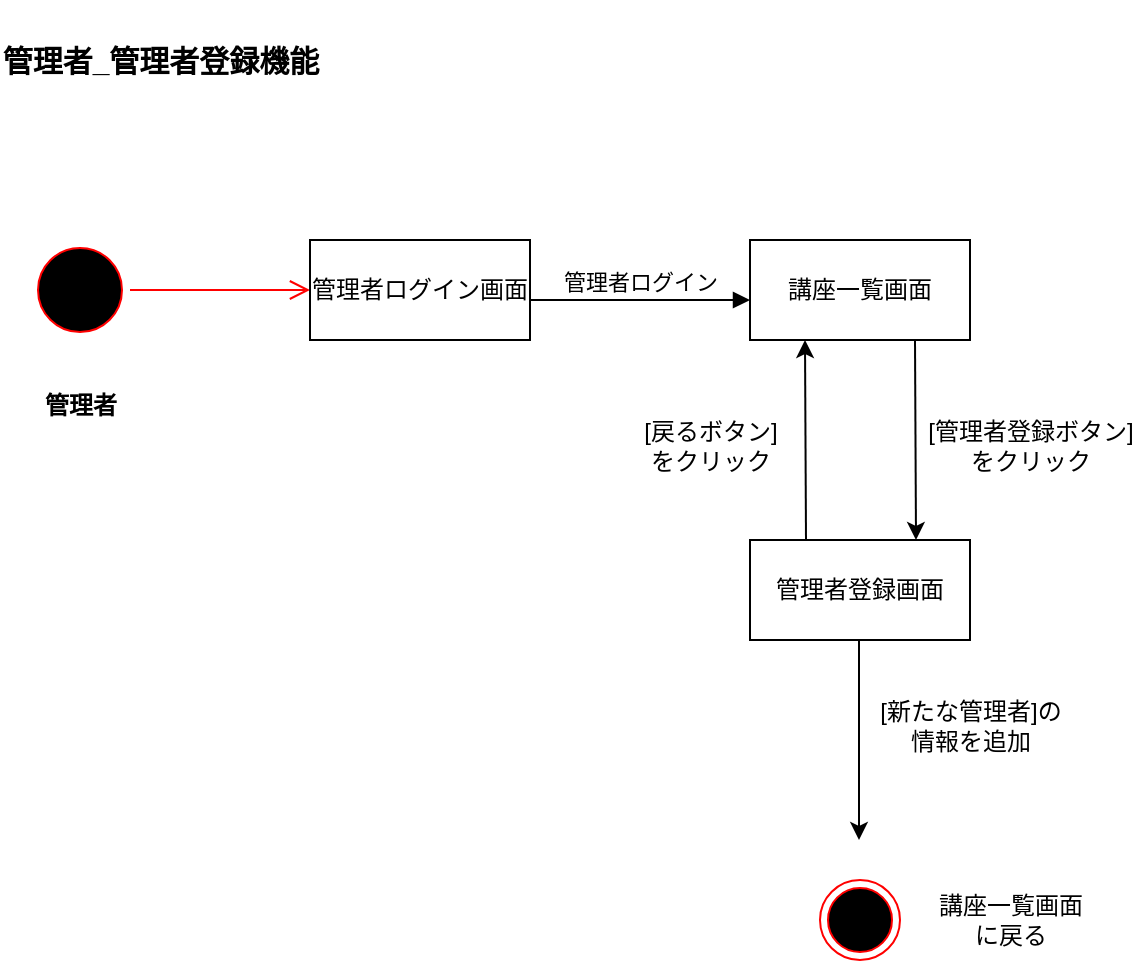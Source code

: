 <mxfile version="21.7.0" type="device">
  <diagram name="ページ1" id="rZqXLZd7nlMIfL8ldDXN">
    <mxGraphModel dx="908" dy="924" grid="1" gridSize="10" guides="1" tooltips="1" connect="1" arrows="1" fold="1" page="1" pageScale="1" pageWidth="827" pageHeight="1169" math="0" shadow="0">
      <root>
        <mxCell id="0" />
        <mxCell id="1" parent="0" />
        <mxCell id="eLcvxQoy1mJ-Kwe2JzoQ-1" value="" style="ellipse;html=1;shape=startState;fillColor=#000000;strokeColor=#ff0000;" vertex="1" parent="1">
          <mxGeometry x="60" y="130" width="50" height="50" as="geometry" />
        </mxCell>
        <mxCell id="eLcvxQoy1mJ-Kwe2JzoQ-2" value="" style="edgeStyle=orthogonalEdgeStyle;html=1;verticalAlign=bottom;endArrow=open;endSize=8;strokeColor=#ff0000;rounded=0;" edge="1" source="eLcvxQoy1mJ-Kwe2JzoQ-1" parent="1">
          <mxGeometry relative="1" as="geometry">
            <mxPoint x="200" y="155" as="targetPoint" />
          </mxGeometry>
        </mxCell>
        <mxCell id="eLcvxQoy1mJ-Kwe2JzoQ-4" value="管理者_管理者登録機能" style="text;align=center;fontStyle=1;verticalAlign=middle;spacingLeft=3;spacingRight=3;strokeColor=none;rotatable=0;points=[[0,0.5],[1,0.5]];portConstraint=eastwest;html=1;fontSize=15;" vertex="1" parent="1">
          <mxGeometry x="60" y="10" width="130" height="60" as="geometry" />
        </mxCell>
        <mxCell id="eLcvxQoy1mJ-Kwe2JzoQ-5" value="管理者" style="text;align=center;fontStyle=1;verticalAlign=middle;spacingLeft=3;spacingRight=3;strokeColor=none;rotatable=0;points=[[0,0.5],[1,0.5]];portConstraint=eastwest;html=1;" vertex="1" parent="1">
          <mxGeometry x="45" y="200" width="80" height="26" as="geometry" />
        </mxCell>
        <mxCell id="eLcvxQoy1mJ-Kwe2JzoQ-6" value="管理者ログイン画面" style="html=1;whiteSpace=wrap;" vertex="1" parent="1">
          <mxGeometry x="200" y="130" width="110" height="50" as="geometry" />
        </mxCell>
        <mxCell id="eLcvxQoy1mJ-Kwe2JzoQ-7" value="管理者ログイン" style="html=1;verticalAlign=bottom;endArrow=block;edgeStyle=elbowEdgeStyle;elbow=vertical;curved=0;rounded=0;" edge="1" parent="1">
          <mxGeometry width="80" relative="1" as="geometry">
            <mxPoint x="310" y="160" as="sourcePoint" />
            <mxPoint x="420" y="160" as="targetPoint" />
          </mxGeometry>
        </mxCell>
        <mxCell id="eLcvxQoy1mJ-Kwe2JzoQ-8" value="講座一覧画面" style="html=1;whiteSpace=wrap;" vertex="1" parent="1">
          <mxGeometry x="420" y="130" width="110" height="50" as="geometry" />
        </mxCell>
        <mxCell id="eLcvxQoy1mJ-Kwe2JzoQ-10" value="" style="endArrow=classic;endFill=1;html=1;rounded=0;exitX=0.75;exitY=1;exitDx=0;exitDy=0;" edge="1" parent="1" source="eLcvxQoy1mJ-Kwe2JzoQ-8">
          <mxGeometry width="160" relative="1" as="geometry">
            <mxPoint x="330" y="430" as="sourcePoint" />
            <mxPoint x="503" y="280" as="targetPoint" />
          </mxGeometry>
        </mxCell>
        <mxCell id="eLcvxQoy1mJ-Kwe2JzoQ-11" value="" style="endArrow=classic;endFill=1;html=1;rounded=0;entryX=0.25;entryY=1;entryDx=0;entryDy=0;" edge="1" parent="1" target="eLcvxQoy1mJ-Kwe2JzoQ-8">
          <mxGeometry width="160" relative="1" as="geometry">
            <mxPoint x="448" y="280" as="sourcePoint" />
            <mxPoint x="414" y="350" as="targetPoint" />
          </mxGeometry>
        </mxCell>
        <mxCell id="eLcvxQoy1mJ-Kwe2JzoQ-12" value="管理者登録画面" style="html=1;whiteSpace=wrap;" vertex="1" parent="1">
          <mxGeometry x="420" y="280" width="110" height="50" as="geometry" />
        </mxCell>
        <mxCell id="eLcvxQoy1mJ-Kwe2JzoQ-13" value="[戻るボタン]&lt;br&gt;をクリック" style="text;align=center;fontStyle=0;verticalAlign=middle;spacingLeft=3;spacingRight=3;strokeColor=none;rotatable=0;points=[[0,0.5],[1,0.5]];portConstraint=eastwest;html=1;" vertex="1" parent="1">
          <mxGeometry x="360" y="220" width="80" height="26" as="geometry" />
        </mxCell>
        <mxCell id="eLcvxQoy1mJ-Kwe2JzoQ-15" value="[管理者登録ボタン]&lt;br&gt;をクリック" style="text;align=center;fontStyle=0;verticalAlign=middle;spacingLeft=3;spacingRight=3;strokeColor=none;rotatable=0;points=[[0,0.5],[1,0.5]];portConstraint=eastwest;html=1;" vertex="1" parent="1">
          <mxGeometry x="520" y="220" width="80" height="26" as="geometry" />
        </mxCell>
        <mxCell id="eLcvxQoy1mJ-Kwe2JzoQ-19" value="" style="endArrow=classic;endFill=1;html=1;rounded=0;exitX=0.75;exitY=1;exitDx=0;exitDy=0;" edge="1" parent="1">
          <mxGeometry width="160" relative="1" as="geometry">
            <mxPoint x="474.5" y="330" as="sourcePoint" />
            <mxPoint x="474.5" y="430" as="targetPoint" />
          </mxGeometry>
        </mxCell>
        <mxCell id="eLcvxQoy1mJ-Kwe2JzoQ-20" value="[新たな管理者]の&lt;br&gt;情報を追加" style="text;align=center;fontStyle=0;verticalAlign=middle;spacingLeft=3;spacingRight=3;strokeColor=none;rotatable=0;points=[[0,0.5],[1,0.5]];portConstraint=eastwest;html=1;" vertex="1" parent="1">
          <mxGeometry x="490" y="360" width="80" height="26" as="geometry" />
        </mxCell>
        <mxCell id="eLcvxQoy1mJ-Kwe2JzoQ-21" value="" style="ellipse;html=1;shape=endState;fillColor=#000000;strokeColor=#ff0000;" vertex="1" parent="1">
          <mxGeometry x="455" y="450" width="40" height="40" as="geometry" />
        </mxCell>
        <mxCell id="eLcvxQoy1mJ-Kwe2JzoQ-23" value="講座一覧画面&lt;br&gt;に戻る" style="text;align=center;fontStyle=0;verticalAlign=middle;spacingLeft=3;spacingRight=3;strokeColor=none;rotatable=0;points=[[0,0.5],[1,0.5]];portConstraint=eastwest;html=1;" vertex="1" parent="1">
          <mxGeometry x="510" y="457" width="80" height="26" as="geometry" />
        </mxCell>
      </root>
    </mxGraphModel>
  </diagram>
</mxfile>
